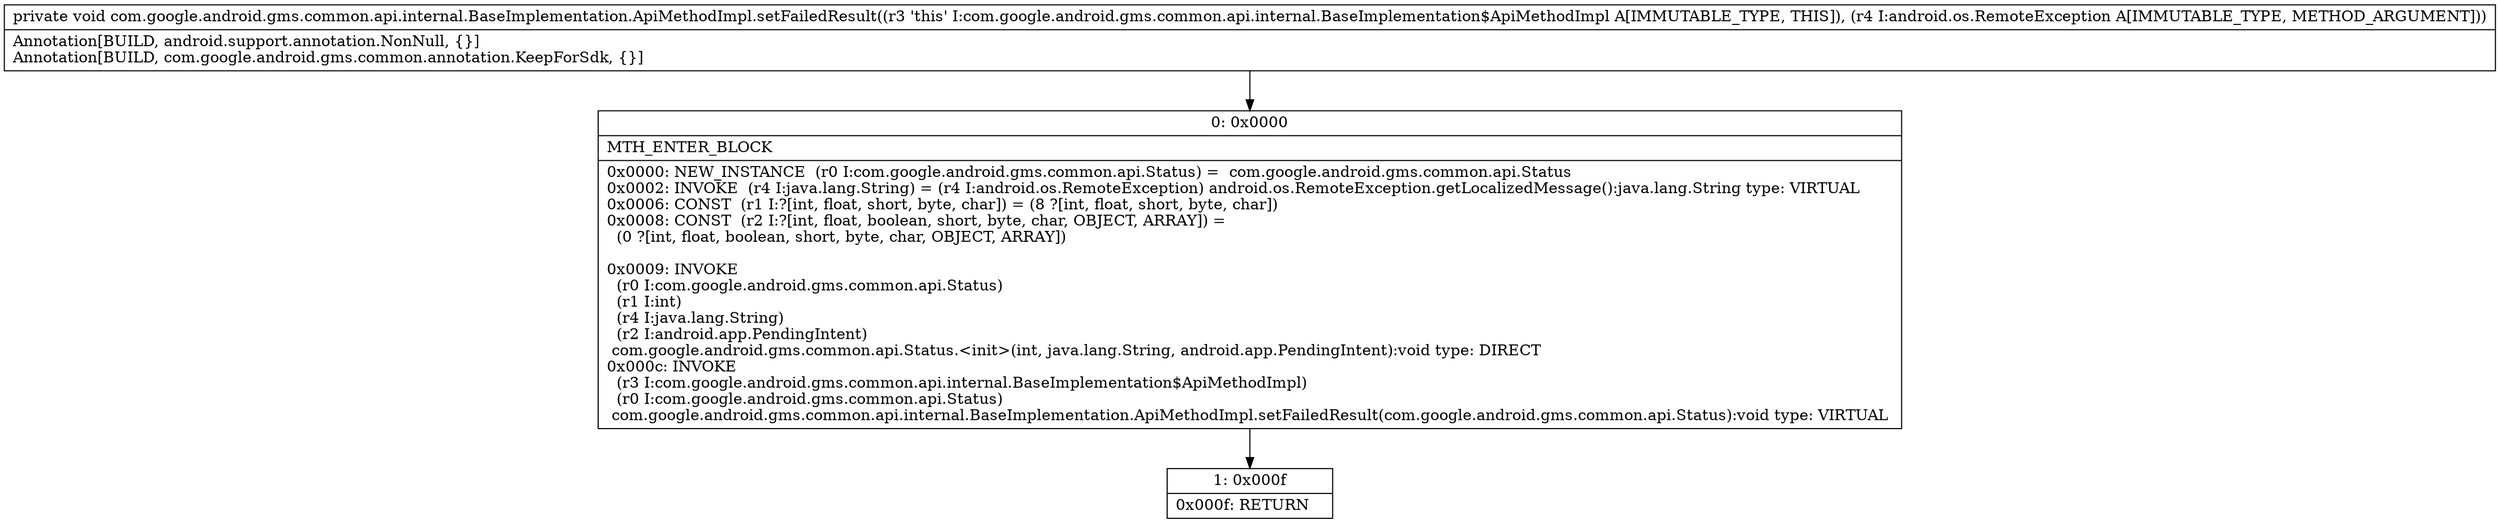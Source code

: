 digraph "CFG forcom.google.android.gms.common.api.internal.BaseImplementation.ApiMethodImpl.setFailedResult(Landroid\/os\/RemoteException;)V" {
Node_0 [shape=record,label="{0\:\ 0x0000|MTH_ENTER_BLOCK\l|0x0000: NEW_INSTANCE  (r0 I:com.google.android.gms.common.api.Status) =  com.google.android.gms.common.api.Status \l0x0002: INVOKE  (r4 I:java.lang.String) = (r4 I:android.os.RemoteException) android.os.RemoteException.getLocalizedMessage():java.lang.String type: VIRTUAL \l0x0006: CONST  (r1 I:?[int, float, short, byte, char]) = (8 ?[int, float, short, byte, char]) \l0x0008: CONST  (r2 I:?[int, float, boolean, short, byte, char, OBJECT, ARRAY]) = \l  (0 ?[int, float, boolean, short, byte, char, OBJECT, ARRAY])\l \l0x0009: INVOKE  \l  (r0 I:com.google.android.gms.common.api.Status)\l  (r1 I:int)\l  (r4 I:java.lang.String)\l  (r2 I:android.app.PendingIntent)\l com.google.android.gms.common.api.Status.\<init\>(int, java.lang.String, android.app.PendingIntent):void type: DIRECT \l0x000c: INVOKE  \l  (r3 I:com.google.android.gms.common.api.internal.BaseImplementation$ApiMethodImpl)\l  (r0 I:com.google.android.gms.common.api.Status)\l com.google.android.gms.common.api.internal.BaseImplementation.ApiMethodImpl.setFailedResult(com.google.android.gms.common.api.Status):void type: VIRTUAL \l}"];
Node_1 [shape=record,label="{1\:\ 0x000f|0x000f: RETURN   \l}"];
MethodNode[shape=record,label="{private void com.google.android.gms.common.api.internal.BaseImplementation.ApiMethodImpl.setFailedResult((r3 'this' I:com.google.android.gms.common.api.internal.BaseImplementation$ApiMethodImpl A[IMMUTABLE_TYPE, THIS]), (r4 I:android.os.RemoteException A[IMMUTABLE_TYPE, METHOD_ARGUMENT]))  | Annotation[BUILD, android.support.annotation.NonNull, \{\}]\lAnnotation[BUILD, com.google.android.gms.common.annotation.KeepForSdk, \{\}]\l}"];
MethodNode -> Node_0;
Node_0 -> Node_1;
}

